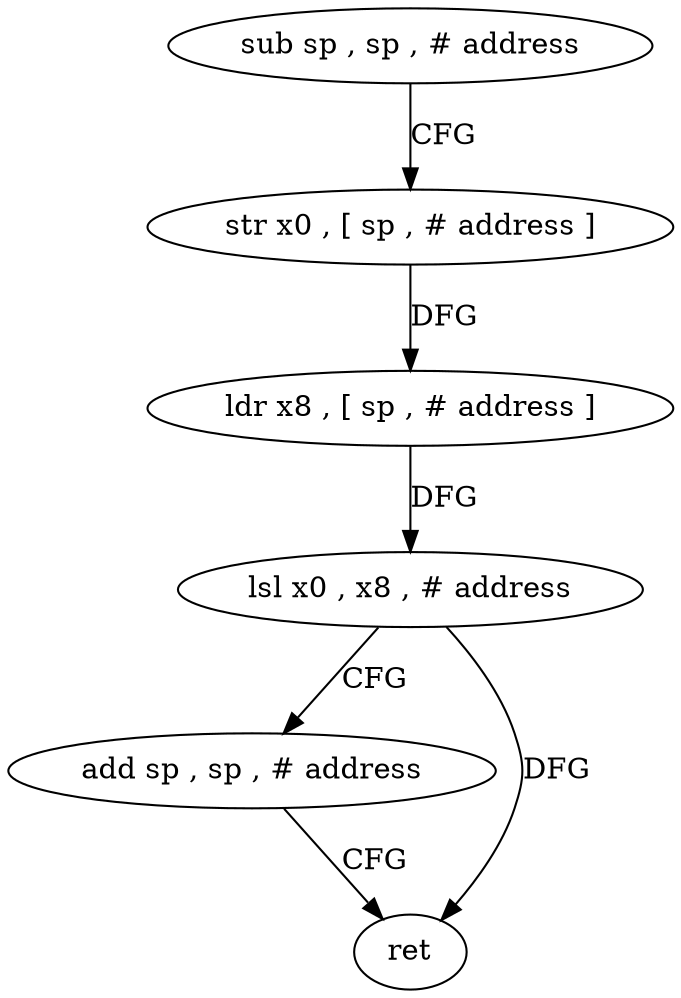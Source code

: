 digraph "func" {
"4236396" [label = "sub sp , sp , # address" ]
"4236400" [label = "str x0 , [ sp , # address ]" ]
"4236404" [label = "ldr x8 , [ sp , # address ]" ]
"4236408" [label = "lsl x0 , x8 , # address" ]
"4236412" [label = "add sp , sp , # address" ]
"4236416" [label = "ret" ]
"4236396" -> "4236400" [ label = "CFG" ]
"4236400" -> "4236404" [ label = "DFG" ]
"4236404" -> "4236408" [ label = "DFG" ]
"4236408" -> "4236412" [ label = "CFG" ]
"4236408" -> "4236416" [ label = "DFG" ]
"4236412" -> "4236416" [ label = "CFG" ]
}
